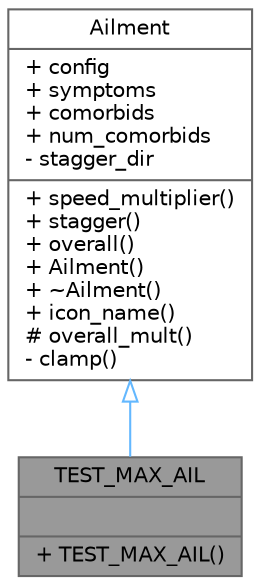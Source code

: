 digraph "TEST_MAX_AIL"
{
 // LATEX_PDF_SIZE
  bgcolor="transparent";
  edge [fontname=Helvetica,fontsize=10,labelfontname=Helvetica,labelfontsize=10];
  node [fontname=Helvetica,fontsize=10,shape=box,height=0.2,width=0.4];
  Node1 [shape=record,label="{TEST_MAX_AIL\n||+ TEST_MAX_AIL()\l}",height=0.2,width=0.4,color="gray40", fillcolor="grey60", style="filled", fontcolor="black",tooltip=" "];
  Node2 -> Node1 [dir="back",color="steelblue1",style="solid",arrowtail="onormal"];
  Node2 [shape=record,label="{Ailment\n|+ config\l+ symptoms\l+ comorbids\l+ num_comorbids\l- stagger_dir\l|+ speed_multiplier()\l+ stagger()\l+ overall()\l+ Ailment()\l+ ~Ailment()\l+ icon_name()\l# overall_mult()\l- clamp()\l}",height=0.2,width=0.4,color="gray40", fillcolor="white", style="filled",URL="$db/d42/struct_ailment.html",tooltip=" "];
}
